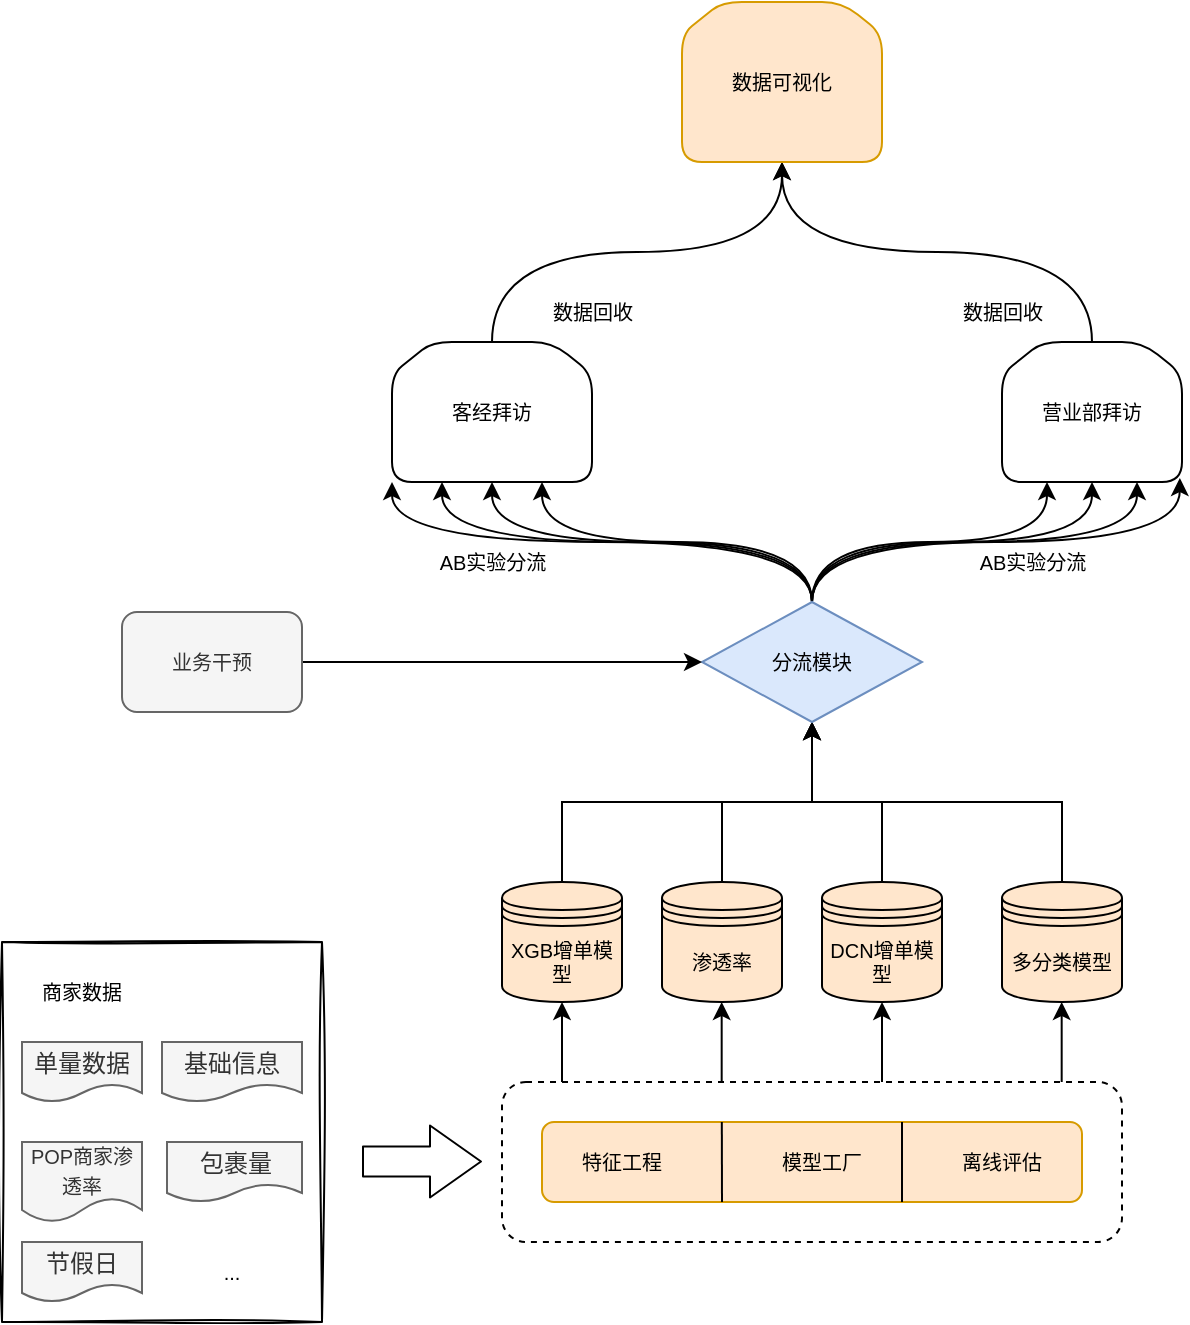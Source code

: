 <mxfile version="20.7.4" type="github">
  <diagram id="52ZfQKwokuSzP9mLPBsB" name="第 1 页">
    <mxGraphModel dx="1656" dy="1061" grid="1" gridSize="10" guides="1" tooltips="1" connect="1" arrows="1" fold="1" page="1" pageScale="1" pageWidth="827" pageHeight="1169" math="0" shadow="0">
      <root>
        <mxCell id="0" />
        <mxCell id="1" parent="0" />
        <mxCell id="xMCsqhvkA1r1QUdKSH9q-16" value="" style="group" parent="1" vertex="1" connectable="0">
          <mxGeometry x="119" y="500" width="160" height="190" as="geometry" />
        </mxCell>
        <mxCell id="xMCsqhvkA1r1QUdKSH9q-3" value="" style="rounded=0;whiteSpace=wrap;html=1;fillColor=none;sketch=1;" parent="xMCsqhvkA1r1QUdKSH9q-16" vertex="1">
          <mxGeometry width="160" height="190" as="geometry" />
        </mxCell>
        <mxCell id="xMCsqhvkA1r1QUdKSH9q-7" value="单量数据" style="shape=document;whiteSpace=wrap;html=1;boundedLbl=1;fillColor=#f5f5f5;fontColor=#333333;strokeColor=#666666;" parent="xMCsqhvkA1r1QUdKSH9q-16" vertex="1">
          <mxGeometry x="10" y="50" width="60" height="30" as="geometry" />
        </mxCell>
        <mxCell id="xMCsqhvkA1r1QUdKSH9q-8" value="&lt;font style=&quot;font-size: 10px;&quot;&gt;POP商家渗透率&lt;/font&gt;" style="shape=document;whiteSpace=wrap;html=1;boundedLbl=1;fillColor=#f5f5f5;fontColor=#333333;strokeColor=#666666;" parent="xMCsqhvkA1r1QUdKSH9q-16" vertex="1">
          <mxGeometry x="10" y="100" width="60" height="40" as="geometry" />
        </mxCell>
        <mxCell id="xMCsqhvkA1r1QUdKSH9q-9" value="基础信息" style="shape=document;whiteSpace=wrap;html=1;boundedLbl=1;fillColor=#f5f5f5;fontColor=#333333;strokeColor=#666666;" parent="xMCsqhvkA1r1QUdKSH9q-16" vertex="1">
          <mxGeometry x="80" y="50" width="70" height="30" as="geometry" />
        </mxCell>
        <mxCell id="xMCsqhvkA1r1QUdKSH9q-12" value="节假日" style="shape=document;whiteSpace=wrap;html=1;boundedLbl=1;fillColor=#f5f5f5;fontColor=#333333;strokeColor=#666666;" parent="xMCsqhvkA1r1QUdKSH9q-16" vertex="1">
          <mxGeometry x="10" y="150" width="60" height="30" as="geometry" />
        </mxCell>
        <mxCell id="xMCsqhvkA1r1QUdKSH9q-13" value="包裹量" style="shape=document;whiteSpace=wrap;html=1;boundedLbl=1;fillColor=#f5f5f5;fontColor=#333333;strokeColor=#666666;" parent="xMCsqhvkA1r1QUdKSH9q-16" vertex="1">
          <mxGeometry x="82.5" y="100" width="67.5" height="30" as="geometry" />
        </mxCell>
        <mxCell id="xMCsqhvkA1r1QUdKSH9q-14" value="..." style="text;html=1;strokeColor=none;fillColor=none;align=center;verticalAlign=middle;whiteSpace=wrap;rounded=0;sketch=1;fontSize=10;" parent="xMCsqhvkA1r1QUdKSH9q-16" vertex="1">
          <mxGeometry x="85" y="150" width="60" height="30" as="geometry" />
        </mxCell>
        <mxCell id="xMCsqhvkA1r1QUdKSH9q-15" value="商家数据" style="text;html=1;strokeColor=none;fillColor=none;align=center;verticalAlign=middle;whiteSpace=wrap;rounded=0;sketch=1;fontSize=10;" parent="xMCsqhvkA1r1QUdKSH9q-16" vertex="1">
          <mxGeometry x="10" y="10" width="60" height="30" as="geometry" />
        </mxCell>
        <mxCell id="xMCsqhvkA1r1QUdKSH9q-17" value="" style="rounded=1;whiteSpace=wrap;html=1;sketch=0;fontSize=10;fillColor=none;dashed=1;" parent="1" vertex="1">
          <mxGeometry x="369" y="570" width="310" height="80" as="geometry" />
        </mxCell>
        <mxCell id="xMCsqhvkA1r1QUdKSH9q-18" value="" style="rounded=1;whiteSpace=wrap;html=1;sketch=0;fontSize=10;fillColor=#ffe6cc;strokeColor=#d79b00;" parent="1" vertex="1">
          <mxGeometry x="389" y="590" width="270" height="40" as="geometry" />
        </mxCell>
        <mxCell id="xMCsqhvkA1r1QUdKSH9q-20" value="" style="endArrow=none;html=1;rounded=0;fontSize=10;entryX=0.333;entryY=0;entryDx=0;entryDy=0;entryPerimeter=0;" parent="1" target="xMCsqhvkA1r1QUdKSH9q-18" edge="1">
          <mxGeometry width="50" height="50" relative="1" as="geometry">
            <mxPoint x="479" y="630" as="sourcePoint" />
            <mxPoint x="459" y="450" as="targetPoint" />
          </mxGeometry>
        </mxCell>
        <mxCell id="xMCsqhvkA1r1QUdKSH9q-21" value="" style="endArrow=none;html=1;rounded=0;fontSize=10;entryX=0.25;entryY=0;entryDx=0;entryDy=0;exitX=0.25;exitY=1;exitDx=0;exitDy=0;" parent="1" edge="1">
          <mxGeometry width="50" height="50" relative="1" as="geometry">
            <mxPoint x="569" y="630" as="sourcePoint" />
            <mxPoint x="569" y="590" as="targetPoint" />
          </mxGeometry>
        </mxCell>
        <mxCell id="xMCsqhvkA1r1QUdKSH9q-22" value="特征工程" style="text;html=1;strokeColor=none;fillColor=none;align=center;verticalAlign=middle;whiteSpace=wrap;rounded=0;dashed=1;sketch=0;fontSize=10;" parent="1" vertex="1">
          <mxGeometry x="399" y="595" width="60" height="30" as="geometry" />
        </mxCell>
        <mxCell id="xMCsqhvkA1r1QUdKSH9q-23" value="模型工厂" style="text;html=1;strokeColor=none;fillColor=none;align=center;verticalAlign=middle;whiteSpace=wrap;rounded=0;dashed=1;sketch=0;fontSize=10;" parent="1" vertex="1">
          <mxGeometry x="499" y="595" width="60" height="30" as="geometry" />
        </mxCell>
        <mxCell id="xMCsqhvkA1r1QUdKSH9q-24" value="离线评估" style="text;html=1;strokeColor=none;fillColor=none;align=center;verticalAlign=middle;whiteSpace=wrap;rounded=0;dashed=1;sketch=0;fontSize=10;" parent="1" vertex="1">
          <mxGeometry x="589" y="595" width="60" height="30" as="geometry" />
        </mxCell>
        <mxCell id="xMCsqhvkA1r1QUdKSH9q-43" style="edgeStyle=orthogonalEdgeStyle;rounded=0;orthogonalLoop=1;jettySize=auto;html=1;exitX=0.5;exitY=0;exitDx=0;exitDy=0;entryX=0.5;entryY=1;entryDx=0;entryDy=0;fontSize=10;" parent="1" source="xMCsqhvkA1r1QUdKSH9q-26" target="xMCsqhvkA1r1QUdKSH9q-30" edge="1">
          <mxGeometry relative="1" as="geometry" />
        </mxCell>
        <mxCell id="xMCsqhvkA1r1QUdKSH9q-26" value="XGB增单模型" style="shape=datastore;whiteSpace=wrap;html=1;rounded=0;sketch=0;fontSize=10;fillColor=#ffe6cc;strokeColor=#000000;" parent="1" vertex="1">
          <mxGeometry x="369" y="470" width="60" height="60" as="geometry" />
        </mxCell>
        <mxCell id="xMCsqhvkA1r1QUdKSH9q-44" style="edgeStyle=orthogonalEdgeStyle;rounded=0;orthogonalLoop=1;jettySize=auto;html=1;exitX=0.5;exitY=0;exitDx=0;exitDy=0;fontSize=10;entryX=0.5;entryY=1;entryDx=0;entryDy=0;" parent="1" source="xMCsqhvkA1r1QUdKSH9q-27" target="xMCsqhvkA1r1QUdKSH9q-30" edge="1">
          <mxGeometry relative="1" as="geometry">
            <mxPoint x="519" y="390" as="targetPoint" />
          </mxGeometry>
        </mxCell>
        <mxCell id="xMCsqhvkA1r1QUdKSH9q-27" value="渗透率" style="shape=datastore;whiteSpace=wrap;html=1;rounded=0;sketch=0;fontSize=10;fillColor=#ffe6cc;strokeColor=#000000;" parent="1" vertex="1">
          <mxGeometry x="449" y="470" width="60" height="60" as="geometry" />
        </mxCell>
        <mxCell id="xMCsqhvkA1r1QUdKSH9q-45" style="edgeStyle=orthogonalEdgeStyle;rounded=0;orthogonalLoop=1;jettySize=auto;html=1;exitX=0.5;exitY=0;exitDx=0;exitDy=0;entryX=0.5;entryY=1;entryDx=0;entryDy=0;fontSize=10;" parent="1" source="xMCsqhvkA1r1QUdKSH9q-28" target="xMCsqhvkA1r1QUdKSH9q-30" edge="1">
          <mxGeometry relative="1" as="geometry" />
        </mxCell>
        <mxCell id="xMCsqhvkA1r1QUdKSH9q-28" value="DCN增单模型" style="shape=datastore;whiteSpace=wrap;html=1;rounded=0;sketch=0;fontSize=10;fillColor=#ffe6cc;strokeColor=#000000;" parent="1" vertex="1">
          <mxGeometry x="529" y="470" width="60" height="60" as="geometry" />
        </mxCell>
        <mxCell id="xMCsqhvkA1r1QUdKSH9q-46" style="edgeStyle=orthogonalEdgeStyle;rounded=0;orthogonalLoop=1;jettySize=auto;html=1;exitX=0.5;exitY=0;exitDx=0;exitDy=0;entryX=0.5;entryY=1;entryDx=0;entryDy=0;fontSize=10;" parent="1" source="xMCsqhvkA1r1QUdKSH9q-29" target="xMCsqhvkA1r1QUdKSH9q-30" edge="1">
          <mxGeometry relative="1" as="geometry" />
        </mxCell>
        <mxCell id="xMCsqhvkA1r1QUdKSH9q-29" value="多分类模型" style="shape=datastore;whiteSpace=wrap;html=1;rounded=0;sketch=0;fontSize=10;fillColor=#ffe6cc;strokeColor=#000000;" parent="1" vertex="1">
          <mxGeometry x="619" y="470" width="60" height="60" as="geometry" />
        </mxCell>
        <mxCell id="xMCsqhvkA1r1QUdKSH9q-47" style="edgeStyle=orthogonalEdgeStyle;rounded=0;orthogonalLoop=1;jettySize=auto;html=1;exitX=0.5;exitY=0;exitDx=0;exitDy=0;entryX=0.25;entryY=1;entryDx=0;entryDy=0;fontSize=10;curved=1;" parent="1" source="xMCsqhvkA1r1QUdKSH9q-30" target="xMCsqhvkA1r1QUdKSH9q-40" edge="1">
          <mxGeometry relative="1" as="geometry" />
        </mxCell>
        <mxCell id="xMCsqhvkA1r1QUdKSH9q-48" style="edgeStyle=orthogonalEdgeStyle;curved=1;rounded=0;orthogonalLoop=1;jettySize=auto;html=1;exitX=0.5;exitY=0;exitDx=0;exitDy=0;entryX=0.5;entryY=1;entryDx=0;entryDy=0;fontSize=10;" parent="1" source="xMCsqhvkA1r1QUdKSH9q-30" target="xMCsqhvkA1r1QUdKSH9q-40" edge="1">
          <mxGeometry relative="1" as="geometry" />
        </mxCell>
        <mxCell id="xMCsqhvkA1r1QUdKSH9q-49" style="edgeStyle=orthogonalEdgeStyle;curved=1;rounded=0;orthogonalLoop=1;jettySize=auto;html=1;exitX=0.5;exitY=0;exitDx=0;exitDy=0;entryX=0.75;entryY=1;entryDx=0;entryDy=0;fontSize=10;" parent="1" source="xMCsqhvkA1r1QUdKSH9q-30" target="xMCsqhvkA1r1QUdKSH9q-40" edge="1">
          <mxGeometry relative="1" as="geometry" />
        </mxCell>
        <mxCell id="xMCsqhvkA1r1QUdKSH9q-50" style="edgeStyle=orthogonalEdgeStyle;curved=1;rounded=0;orthogonalLoop=1;jettySize=auto;html=1;exitX=0.5;exitY=0;exitDx=0;exitDy=0;fontSize=10;entryX=0;entryY=1;entryDx=0;entryDy=0;" parent="1" source="xMCsqhvkA1r1QUdKSH9q-30" target="xMCsqhvkA1r1QUdKSH9q-40" edge="1">
          <mxGeometry relative="1" as="geometry">
            <mxPoint x="299" y="320" as="targetPoint" />
          </mxGeometry>
        </mxCell>
        <mxCell id="xMCsqhvkA1r1QUdKSH9q-51" style="edgeStyle=orthogonalEdgeStyle;curved=1;rounded=0;orthogonalLoop=1;jettySize=auto;html=1;exitX=0.5;exitY=0;exitDx=0;exitDy=0;entryX=0.25;entryY=1;entryDx=0;entryDy=0;fontSize=10;" parent="1" source="xMCsqhvkA1r1QUdKSH9q-30" target="xMCsqhvkA1r1QUdKSH9q-41" edge="1">
          <mxGeometry relative="1" as="geometry" />
        </mxCell>
        <mxCell id="xMCsqhvkA1r1QUdKSH9q-52" style="edgeStyle=orthogonalEdgeStyle;curved=1;rounded=0;orthogonalLoop=1;jettySize=auto;html=1;exitX=0.5;exitY=0;exitDx=0;exitDy=0;entryX=0.5;entryY=1;entryDx=0;entryDy=0;fontSize=10;" parent="1" source="xMCsqhvkA1r1QUdKSH9q-30" target="xMCsqhvkA1r1QUdKSH9q-41" edge="1">
          <mxGeometry relative="1" as="geometry" />
        </mxCell>
        <mxCell id="xMCsqhvkA1r1QUdKSH9q-53" style="edgeStyle=orthogonalEdgeStyle;curved=1;rounded=0;orthogonalLoop=1;jettySize=auto;html=1;exitX=0.5;exitY=0;exitDx=0;exitDy=0;entryX=0.75;entryY=1;entryDx=0;entryDy=0;fontSize=10;" parent="1" source="xMCsqhvkA1r1QUdKSH9q-30" target="xMCsqhvkA1r1QUdKSH9q-41" edge="1">
          <mxGeometry relative="1" as="geometry" />
        </mxCell>
        <mxCell id="xMCsqhvkA1r1QUdKSH9q-54" style="edgeStyle=orthogonalEdgeStyle;curved=1;rounded=0;orthogonalLoop=1;jettySize=auto;html=1;exitX=0.5;exitY=0;exitDx=0;exitDy=0;entryX=0.988;entryY=0.972;entryDx=0;entryDy=0;entryPerimeter=0;fontSize=10;" parent="1" source="xMCsqhvkA1r1QUdKSH9q-30" target="xMCsqhvkA1r1QUdKSH9q-41" edge="1">
          <mxGeometry relative="1" as="geometry" />
        </mxCell>
        <mxCell id="xMCsqhvkA1r1QUdKSH9q-30" value="分流模块" style="rhombus;whiteSpace=wrap;html=1;rounded=0;sketch=0;fontSize=10;fillColor=#dae8fc;strokeColor=#6c8ebf;" parent="1" vertex="1">
          <mxGeometry x="469" y="330" width="110" height="60" as="geometry" />
        </mxCell>
        <mxCell id="xMCsqhvkA1r1QUdKSH9q-55" style="edgeStyle=orthogonalEdgeStyle;curved=1;rounded=0;orthogonalLoop=1;jettySize=auto;html=1;exitX=0.5;exitY=0;exitDx=0;exitDy=0;fontSize=10;" parent="1" source="xMCsqhvkA1r1QUdKSH9q-40" target="xMCsqhvkA1r1QUdKSH9q-42" edge="1">
          <mxGeometry relative="1" as="geometry" />
        </mxCell>
        <mxCell id="xMCsqhvkA1r1QUdKSH9q-40" value="客经拜访" style="shape=loopLimit;whiteSpace=wrap;html=1;rounded=1;sketch=0;fontSize=10;" parent="1" vertex="1">
          <mxGeometry x="314" y="200" width="100" height="70" as="geometry" />
        </mxCell>
        <mxCell id="xMCsqhvkA1r1QUdKSH9q-56" style="edgeStyle=orthogonalEdgeStyle;curved=1;rounded=0;orthogonalLoop=1;jettySize=auto;html=1;exitX=0.5;exitY=0;exitDx=0;exitDy=0;entryX=0.5;entryY=1;entryDx=0;entryDy=0;fontSize=10;" parent="1" source="xMCsqhvkA1r1QUdKSH9q-41" target="xMCsqhvkA1r1QUdKSH9q-42" edge="1">
          <mxGeometry relative="1" as="geometry" />
        </mxCell>
        <mxCell id="xMCsqhvkA1r1QUdKSH9q-41" value="营业部拜访" style="shape=loopLimit;whiteSpace=wrap;html=1;rounded=1;sketch=0;fontSize=10;fillColor=none;" parent="1" vertex="1">
          <mxGeometry x="619" y="200" width="90" height="70" as="geometry" />
        </mxCell>
        <mxCell id="xMCsqhvkA1r1QUdKSH9q-42" value="数据可视化" style="shape=loopLimit;whiteSpace=wrap;html=1;rounded=1;sketch=0;fontSize=10;fillColor=#ffe6cc;strokeColor=#d79b00;" parent="1" vertex="1">
          <mxGeometry x="459" y="30" width="100" height="80" as="geometry" />
        </mxCell>
        <mxCell id="xMCsqhvkA1r1QUdKSH9q-60" value="" style="endArrow=classic;html=1;sketch=0;fontSize=10;entryX=0.5;entryY=1;entryDx=0;entryDy=0;" parent="1" target="xMCsqhvkA1r1QUdKSH9q-26" edge="1">
          <mxGeometry width="50" height="50" relative="1" as="geometry">
            <mxPoint x="399" y="570" as="sourcePoint" />
            <mxPoint x="369" y="460" as="targetPoint" />
          </mxGeometry>
        </mxCell>
        <mxCell id="xMCsqhvkA1r1QUdKSH9q-61" value="" style="endArrow=classic;html=1;sketch=0;fontSize=10;entryX=0.5;entryY=1;entryDx=0;entryDy=0;" parent="1" edge="1">
          <mxGeometry width="50" height="50" relative="1" as="geometry">
            <mxPoint x="478.84" y="570" as="sourcePoint" />
            <mxPoint x="478.84" y="530" as="targetPoint" />
          </mxGeometry>
        </mxCell>
        <mxCell id="xMCsqhvkA1r1QUdKSH9q-62" value="" style="endArrow=classic;html=1;sketch=0;fontSize=10;entryX=0.5;entryY=1;entryDx=0;entryDy=0;" parent="1" edge="1">
          <mxGeometry width="50" height="50" relative="1" as="geometry">
            <mxPoint x="559.0" y="570" as="sourcePoint" />
            <mxPoint x="559.0" y="530" as="targetPoint" />
          </mxGeometry>
        </mxCell>
        <mxCell id="xMCsqhvkA1r1QUdKSH9q-63" value="" style="endArrow=classic;html=1;sketch=0;fontSize=10;entryX=0.5;entryY=1;entryDx=0;entryDy=0;" parent="1" edge="1">
          <mxGeometry width="50" height="50" relative="1" as="geometry">
            <mxPoint x="648.84" y="570" as="sourcePoint" />
            <mxPoint x="648.84" y="530" as="targetPoint" />
          </mxGeometry>
        </mxCell>
        <mxCell id="xMCsqhvkA1r1QUdKSH9q-64" value="" style="shape=flexArrow;endArrow=classic;html=1;sketch=0;fontSize=10;width=15;endSize=8.167;" parent="1" edge="1">
          <mxGeometry width="50" height="50" relative="1" as="geometry">
            <mxPoint x="299" y="609.75" as="sourcePoint" />
            <mxPoint x="359" y="609.75" as="targetPoint" />
          </mxGeometry>
        </mxCell>
        <mxCell id="xMCsqhvkA1r1QUdKSH9q-65" value="AB实验分流" style="text;html=1;align=center;verticalAlign=middle;resizable=0;points=[];autosize=1;strokeColor=none;fillColor=none;fontSize=10;" parent="1" vertex="1">
          <mxGeometry x="319" y="295" width="90" height="30" as="geometry" />
        </mxCell>
        <mxCell id="xMCsqhvkA1r1QUdKSH9q-66" value="AB实验分流" style="text;html=1;align=center;verticalAlign=middle;resizable=0;points=[];autosize=1;strokeColor=none;fillColor=none;fontSize=10;" parent="1" vertex="1">
          <mxGeometry x="589" y="295" width="90" height="30" as="geometry" />
        </mxCell>
        <mxCell id="xMCsqhvkA1r1QUdKSH9q-68" style="edgeStyle=none;sketch=0;orthogonalLoop=1;jettySize=auto;html=1;exitX=1;exitY=0.5;exitDx=0;exitDy=0;entryX=0;entryY=0.5;entryDx=0;entryDy=0;fontSize=10;" parent="1" source="xMCsqhvkA1r1QUdKSH9q-67" target="xMCsqhvkA1r1QUdKSH9q-30" edge="1">
          <mxGeometry relative="1" as="geometry" />
        </mxCell>
        <mxCell id="xMCsqhvkA1r1QUdKSH9q-67" value="业务干预" style="rounded=1;whiteSpace=wrap;html=1;sketch=0;fontSize=10;fillColor=#f5f5f5;strokeColor=#666666;fontColor=#333333;" parent="1" vertex="1">
          <mxGeometry x="179" y="335" width="90" height="50" as="geometry" />
        </mxCell>
        <mxCell id="xMCsqhvkA1r1QUdKSH9q-70" value="数据回收" style="text;html=1;align=center;verticalAlign=middle;resizable=0;points=[];autosize=1;strokeColor=none;fillColor=none;fontSize=10;" parent="1" vertex="1">
          <mxGeometry x="379" y="170" width="70" height="30" as="geometry" />
        </mxCell>
        <mxCell id="xMCsqhvkA1r1QUdKSH9q-71" value="数据回收" style="text;html=1;align=center;verticalAlign=middle;resizable=0;points=[];autosize=1;strokeColor=none;fillColor=none;fontSize=10;" parent="1" vertex="1">
          <mxGeometry x="584" y="170" width="70" height="30" as="geometry" />
        </mxCell>
      </root>
    </mxGraphModel>
  </diagram>
</mxfile>
